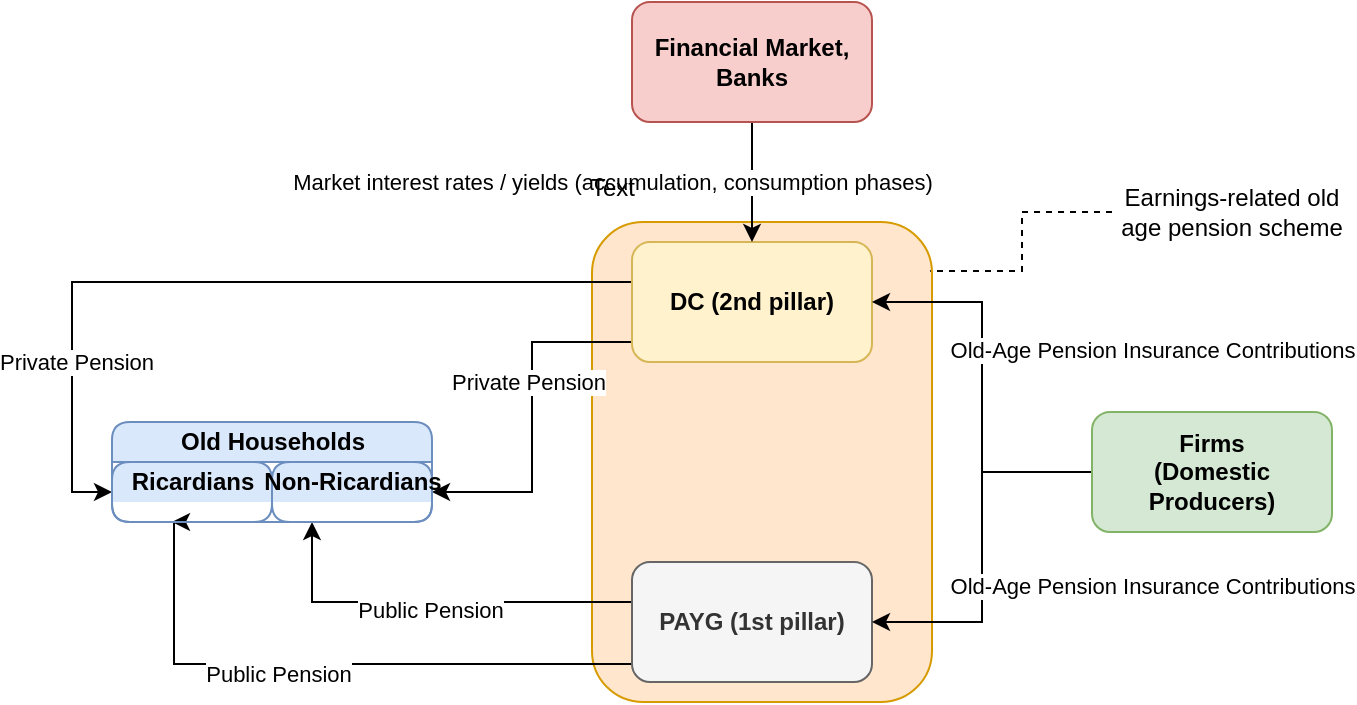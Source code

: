 <mxfile version="21.5.0" type="github">
  <diagram name="Page-1" id="LwMxt5M3QZReajfU4tTn">
    <mxGraphModel dx="1052" dy="485" grid="1" gridSize="10" guides="1" tooltips="1" connect="1" arrows="1" fold="1" page="1" pageScale="1" pageWidth="1100" pageHeight="850" math="0" shadow="0">
      <root>
        <mxCell id="0" />
        <mxCell id="1" parent="0" />
        <mxCell id="EisD5hn6fB4nwtun36Or-26" value="" style="rounded=1;whiteSpace=wrap;html=1;fillColor=#ffe6cc;strokeColor=#d79b00;" vertex="1" parent="1">
          <mxGeometry x="350" y="120" width="170" height="240" as="geometry" />
        </mxCell>
        <mxCell id="EisD5hn6fB4nwtun36Or-17" style="edgeStyle=orthogonalEdgeStyle;rounded=0;orthogonalLoop=1;jettySize=auto;html=1;entryX=0.25;entryY=1;entryDx=0;entryDy=0;" edge="1" parent="1" source="EisD5hn6fB4nwtun36Or-1" target="EisD5hn6fB4nwtun36Or-7">
          <mxGeometry relative="1" as="geometry">
            <Array as="points">
              <mxPoint x="210" y="310" />
            </Array>
          </mxGeometry>
        </mxCell>
        <mxCell id="EisD5hn6fB4nwtun36Or-25" value="Public Pension" style="edgeLabel;html=1;align=center;verticalAlign=middle;resizable=0;points=[];" vertex="1" connectable="0" parent="EisD5hn6fB4nwtun36Or-17">
          <mxGeometry x="0.016" y="4" relative="1" as="geometry">
            <mxPoint as="offset" />
          </mxGeometry>
        </mxCell>
        <mxCell id="EisD5hn6fB4nwtun36Or-20" style="edgeStyle=orthogonalEdgeStyle;rounded=0;orthogonalLoop=1;jettySize=auto;html=1;" edge="1" parent="1">
          <mxGeometry relative="1" as="geometry">
            <mxPoint x="140" y="270" as="targetPoint" />
            <mxPoint x="370" y="340" as="sourcePoint" />
            <Array as="points">
              <mxPoint x="370" y="341" />
              <mxPoint x="141" y="341" />
            </Array>
          </mxGeometry>
        </mxCell>
        <mxCell id="EisD5hn6fB4nwtun36Or-24" value="Public Pension" style="edgeLabel;html=1;align=center;verticalAlign=middle;resizable=0;points=[];" vertex="1" connectable="0" parent="EisD5hn6fB4nwtun36Or-20">
          <mxGeometry x="0.18" y="5" relative="1" as="geometry">
            <mxPoint as="offset" />
          </mxGeometry>
        </mxCell>
        <mxCell id="EisD5hn6fB4nwtun36Or-1" value="PAYG (1st pillar)" style="rounded=1;whiteSpace=wrap;html=1;fillColor=#f5f5f5;fontColor=#333333;strokeColor=#666666;fontStyle=1" vertex="1" parent="1">
          <mxGeometry x="370" y="290" width="120" height="60" as="geometry" />
        </mxCell>
        <mxCell id="EisD5hn6fB4nwtun36Or-18" style="edgeStyle=orthogonalEdgeStyle;rounded=0;orthogonalLoop=1;jettySize=auto;html=1;entryX=1;entryY=0.5;entryDx=0;entryDy=0;" edge="1" parent="1" source="EisD5hn6fB4nwtun36Or-2" target="EisD5hn6fB4nwtun36Or-7">
          <mxGeometry relative="1" as="geometry">
            <Array as="points">
              <mxPoint x="320" y="180" />
              <mxPoint x="320" y="255" />
            </Array>
          </mxGeometry>
        </mxCell>
        <mxCell id="EisD5hn6fB4nwtun36Or-21" value="Private Pension" style="edgeLabel;html=1;align=center;verticalAlign=middle;resizable=0;points=[];" vertex="1" connectable="0" parent="EisD5hn6fB4nwtun36Or-18">
          <mxGeometry x="-0.202" y="-2" relative="1" as="geometry">
            <mxPoint as="offset" />
          </mxGeometry>
        </mxCell>
        <mxCell id="EisD5hn6fB4nwtun36Or-19" style="edgeStyle=orthogonalEdgeStyle;rounded=0;orthogonalLoop=1;jettySize=auto;html=1;entryX=0;entryY=0.5;entryDx=0;entryDy=0;" edge="1" parent="1" source="EisD5hn6fB4nwtun36Or-2" target="EisD5hn6fB4nwtun36Or-6">
          <mxGeometry relative="1" as="geometry">
            <Array as="points">
              <mxPoint x="90" y="150" />
              <mxPoint x="90" y="255" />
            </Array>
          </mxGeometry>
        </mxCell>
        <mxCell id="EisD5hn6fB4nwtun36Or-22" value="Private Pension" style="edgeLabel;html=1;align=center;verticalAlign=middle;resizable=0;points=[];" vertex="1" connectable="0" parent="EisD5hn6fB4nwtun36Or-19">
          <mxGeometry x="0.579" y="2" relative="1" as="geometry">
            <mxPoint as="offset" />
          </mxGeometry>
        </mxCell>
        <mxCell id="EisD5hn6fB4nwtun36Or-2" value="DC (2nd pillar)" style="rounded=1;whiteSpace=wrap;html=1;fillColor=#fff2cc;strokeColor=#d6b656;fontStyle=1" vertex="1" parent="1">
          <mxGeometry x="370" y="130" width="120" height="60" as="geometry" />
        </mxCell>
        <mxCell id="EisD5hn6fB4nwtun36Or-8" style="edgeStyle=orthogonalEdgeStyle;rounded=0;orthogonalLoop=1;jettySize=auto;html=1;entryX=1;entryY=0.5;entryDx=0;entryDy=0;" edge="1" parent="1" source="EisD5hn6fB4nwtun36Or-3" target="EisD5hn6fB4nwtun36Or-2">
          <mxGeometry relative="1" as="geometry" />
        </mxCell>
        <mxCell id="EisD5hn6fB4nwtun36Or-10" value="Old-Age Pension Insurance Contributions" style="edgeLabel;html=1;align=center;verticalAlign=middle;resizable=0;points=[];" vertex="1" connectable="0" parent="EisD5hn6fB4nwtun36Or-8">
          <mxGeometry x="0.192" y="2" relative="1" as="geometry">
            <mxPoint x="87" as="offset" />
          </mxGeometry>
        </mxCell>
        <mxCell id="EisD5hn6fB4nwtun36Or-15" style="edgeStyle=orthogonalEdgeStyle;rounded=0;orthogonalLoop=1;jettySize=auto;html=1;entryX=1;entryY=0.5;entryDx=0;entryDy=0;" edge="1" parent="1" source="EisD5hn6fB4nwtun36Or-3" target="EisD5hn6fB4nwtun36Or-1">
          <mxGeometry relative="1" as="geometry">
            <mxPoint x="492" y="310" as="targetPoint" />
          </mxGeometry>
        </mxCell>
        <mxCell id="EisD5hn6fB4nwtun36Or-16" value="Old-Age Pension Insurance Contributions" style="edgeLabel;html=1;align=center;verticalAlign=middle;resizable=0;points=[];" vertex="1" connectable="0" parent="EisD5hn6fB4nwtun36Or-15">
          <mxGeometry x="0.209" y="-3" relative="1" as="geometry">
            <mxPoint x="88" as="offset" />
          </mxGeometry>
        </mxCell>
        <mxCell id="EisD5hn6fB4nwtun36Or-3" value="Firms &lt;br&gt;(Domestic Producers)" style="rounded=1;whiteSpace=wrap;html=1;fillColor=#d5e8d4;strokeColor=#82b366;fontStyle=1" vertex="1" parent="1">
          <mxGeometry x="600" y="215" width="120" height="60" as="geometry" />
        </mxCell>
        <mxCell id="EisD5hn6fB4nwtun36Or-5" value="Old Households" style="swimlane;childLayout=stackLayout;resizeParent=1;resizeParentMax=0;startSize=20;html=1;rounded=1;fillColor=#dae8fc;strokeColor=#6c8ebf;" vertex="1" parent="1">
          <mxGeometry x="110" y="220" width="160" height="50" as="geometry" />
        </mxCell>
        <mxCell id="EisD5hn6fB4nwtun36Or-6" value="Ricardians" style="swimlane;startSize=20;html=1;swimlaneLine=0;rounded=1;fillColor=#dae8fc;strokeColor=#6c8ebf;" vertex="1" parent="EisD5hn6fB4nwtun36Or-5">
          <mxGeometry y="20" width="80" height="30" as="geometry" />
        </mxCell>
        <mxCell id="EisD5hn6fB4nwtun36Or-7" value="Non-Ricardians" style="swimlane;startSize=20;html=1;swimlaneLine=0;rounded=1;fillColor=#dae8fc;strokeColor=#6c8ebf;" vertex="1" parent="EisD5hn6fB4nwtun36Or-5">
          <mxGeometry x="80" y="20" width="80" height="30" as="geometry" />
        </mxCell>
        <mxCell id="EisD5hn6fB4nwtun36Or-13" value="Market interest rates / yields (accumulation, consumption phases)" style="edgeStyle=orthogonalEdgeStyle;rounded=0;orthogonalLoop=1;jettySize=auto;html=1;" edge="1" parent="1" source="EisD5hn6fB4nwtun36Or-12" target="EisD5hn6fB4nwtun36Or-2">
          <mxGeometry y="-70" relative="1" as="geometry">
            <Array as="points">
              <mxPoint x="430" y="100" />
              <mxPoint x="430" y="100" />
            </Array>
            <mxPoint as="offset" />
          </mxGeometry>
        </mxCell>
        <mxCell id="EisD5hn6fB4nwtun36Or-12" value="Financial Market,&lt;br&gt;Banks" style="rounded=1;whiteSpace=wrap;html=1;fillColor=#f8cecc;strokeColor=#b85450;fontStyle=1" vertex="1" parent="1">
          <mxGeometry x="370" y="10" width="120" height="60" as="geometry" />
        </mxCell>
        <mxCell id="EisD5hn6fB4nwtun36Or-14" value="Text" style="text;html=1;align=center;verticalAlign=middle;resizable=0;points=[];autosize=1;strokeColor=none;fillColor=none;" vertex="1" parent="1">
          <mxGeometry x="335" y="88" width="50" height="30" as="geometry" />
        </mxCell>
        <mxCell id="EisD5hn6fB4nwtun36Or-28" style="edgeStyle=orthogonalEdgeStyle;rounded=0;orthogonalLoop=1;jettySize=auto;html=1;entryX=0.995;entryY=0.102;entryDx=0;entryDy=0;entryPerimeter=0;endArrow=none;endFill=0;dashed=1;" edge="1" parent="1" source="EisD5hn6fB4nwtun36Or-27" target="EisD5hn6fB4nwtun36Or-26">
          <mxGeometry relative="1" as="geometry" />
        </mxCell>
        <mxCell id="EisD5hn6fB4nwtun36Or-27" value="Earnings-related old age pension scheme" style="text;html=1;strokeColor=none;fillColor=none;align=center;verticalAlign=middle;whiteSpace=wrap;rounded=0;" vertex="1" parent="1">
          <mxGeometry x="610" y="100" width="120" height="30" as="geometry" />
        </mxCell>
      </root>
    </mxGraphModel>
  </diagram>
</mxfile>
